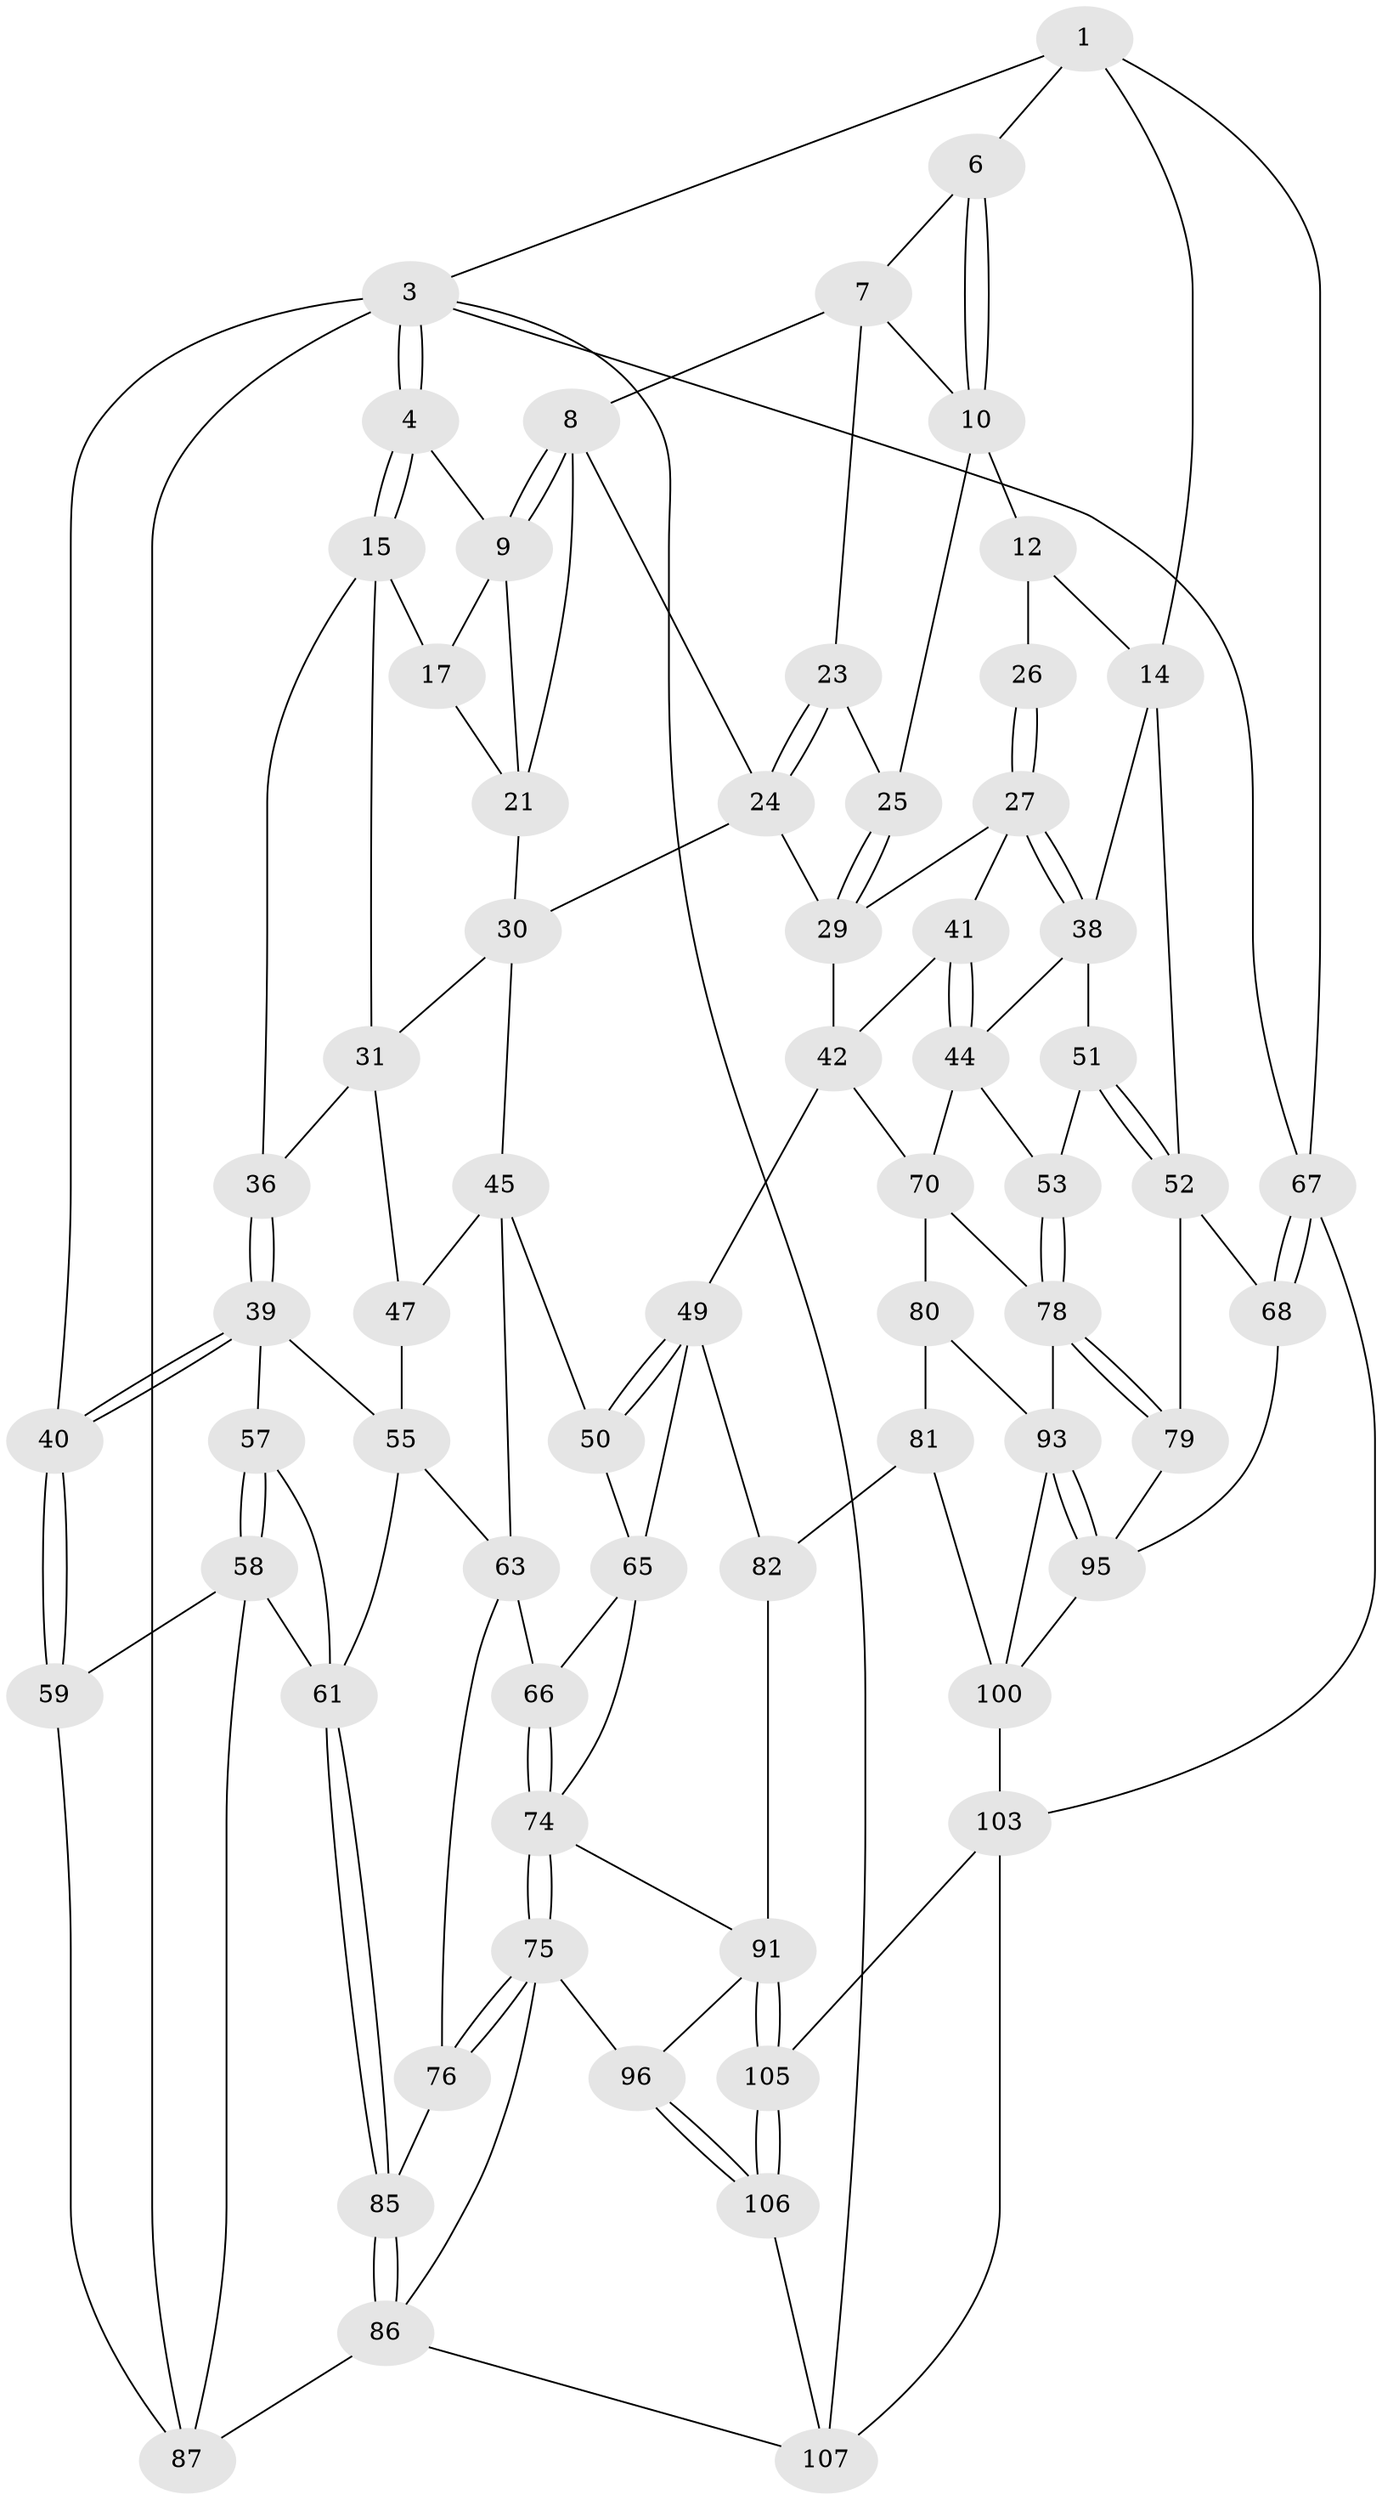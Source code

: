 // original degree distribution, {3: 0.01818181818181818, 5: 0.5454545454545454, 6: 0.20909090909090908, 4: 0.22727272727272727}
// Generated by graph-tools (version 1.1) at 2025/11/02/27/25 16:11:56]
// undirected, 66 vertices, 146 edges
graph export_dot {
graph [start="1"]
  node [color=gray90,style=filled];
  1 [pos="+0.6282284275733121+0",super="+2"];
  3 [pos="+0+0",super="+89"];
  4 [pos="+0+0",super="+5"];
  6 [pos="+0.6756043244300342+0"];
  7 [pos="+0.6167088679150734+0.0821554805667386",super="+19"];
  8 [pos="+0.5650792546402702+0.1043127142104147",super="+20"];
  9 [pos="+0.48646747799991336+0",super="+18"];
  10 [pos="+0.7497536688095165+0.08743332957603805",super="+11"];
  12 [pos="+0.7911430896008451+0.08519963122988816",super="+13"];
  14 [pos="+1+0",super="+37"];
  15 [pos="+0.13150519503932415+0.08956504067962481",super="+16"];
  17 [pos="+0.3070441943347533+0.08485850211846514"];
  21 [pos="+0.45385346879493793+0.0685204816482321",super="+22"];
  23 [pos="+0.5921197827867731+0.20027843785065572"];
  24 [pos="+0.563388832028579+0.22958346681297517",super="+32"];
  25 [pos="+0.746615281127615+0.12137469359319622"];
  26 [pos="+0.9162770886632723+0.19063340844719012"];
  27 [pos="+0.8819332380652674+0.269731169375408",super="+28"];
  29 [pos="+0.7656920808712876+0.237459069937641",super="+34"];
  30 [pos="+0.42381894264618625+0.2655738901796063",super="+33"];
  31 [pos="+0.38941167389173065+0.2700079982948386",super="+35"];
  36 [pos="+0.1384169214858353+0.20775483645948092"];
  38 [pos="+0.8986573415438515+0.2897829297133103",super="+43"];
  39 [pos="+0.011499647554024335+0.4015400587117743",super="+56"];
  40 [pos="+0+0.4309332217985488"];
  41 [pos="+0.718474795528159+0.4722033243395677"];
  42 [pos="+0.6962199548448121+0.46766522223963486",super="+48"];
  44 [pos="+0.7561228394067108+0.49756256461640114",super="+54"];
  45 [pos="+0.4808433018458497+0.4418747474076444",super="+46"];
  47 [pos="+0.253389116224738+0.41544210869476783"];
  49 [pos="+0.5755141676088422+0.5190298501667328",super="+72"];
  50 [pos="+0.4935041446614532+0.46157162363094145"];
  51 [pos="+0.9187130411167554+0.40619835996079445"];
  52 [pos="+1+0.49216027468260604",super="+69"];
  53 [pos="+0.9288015100226746+0.5511504177584126"];
  55 [pos="+0.21414191310972946+0.4352024454786395",super="+60"];
  57 [pos="+0.09701974839991981+0.5792301257964445"];
  58 [pos="+0.048945524967831236+0.5960433875033878",super="+84"];
  59 [pos="+0+0.5116965984239223"];
  61 [pos="+0.13071470699887072+0.5905551606551456",super="+62"];
  63 [pos="+0.3173361878401999+0.5112427296124044",super="+64"];
  65 [pos="+0.4051517987743724+0.5649362371527733",super="+73"];
  66 [pos="+0.38354518929779136+0.5671630343932583"];
  67 [pos="+1+1",super="+110"];
  68 [pos="+1+1",super="+108"];
  70 [pos="+0.7673620010428251+0.5988393972762865",super="+71"];
  74 [pos="+0.3603237536647661+0.6515896235584228",super="+77"];
  75 [pos="+0.26319075752970167+0.7016776902780602",super="+97"];
  76 [pos="+0.2540759007453043+0.677268776355324"];
  78 [pos="+1+0.6074489925077096",super="+83"];
  79 [pos="+1+0.6256237249945574"];
  80 [pos="+0.6864533892176471+0.7129124083734122"];
  81 [pos="+0.655362926643036+0.7174359269389734",super="+99"];
  82 [pos="+0.6012280634992425+0.700375503677287",super="+90"];
  85 [pos="+0.1469406438953993+0.6117759287014713"];
  86 [pos="+0.06402929101820025+0.8107703044925699",super="+98"];
  87 [pos="+0.06214023033260519+0.810458629789273",super="+88"];
  91 [pos="+0.48589890381603734+0.8290887202083772",super="+92"];
  93 [pos="+0.8415935349360522+0.7750701808609421",super="+94"];
  95 [pos="+0.8795579300113168+0.8104606252264343",super="+101"];
  96 [pos="+0.28483454550490855+0.7723442085744928"];
  100 [pos="+0.6743907571147799+0.9829740477836791",super="+102"];
  103 [pos="+0.6108050637572006+1",super="+104"];
  105 [pos="+0.42540459213948173+0.9993815609340053"];
  106 [pos="+0.3970353551934051+0.9638295164389685"];
  107 [pos="+0.09909066895037873+0.8611663454357449",super="+109"];
  1 -- 6;
  1 -- 3;
  1 -- 67;
  1 -- 14;
  3 -- 4;
  3 -- 4;
  3 -- 40;
  3 -- 67;
  3 -- 87;
  3 -- 107;
  4 -- 15;
  4 -- 15;
  4 -- 9;
  6 -- 7;
  6 -- 10;
  6 -- 10;
  7 -- 8;
  7 -- 10;
  7 -- 23;
  8 -- 9;
  8 -- 9;
  8 -- 24;
  8 -- 21;
  9 -- 17;
  9 -- 21;
  10 -- 25;
  10 -- 12;
  12 -- 26 [weight=2];
  12 -- 14;
  14 -- 38;
  14 -- 52;
  15 -- 36;
  15 -- 17;
  15 -- 31;
  17 -- 21;
  21 -- 30;
  23 -- 24;
  23 -- 24;
  23 -- 25;
  24 -- 29;
  24 -- 30;
  25 -- 29;
  25 -- 29;
  26 -- 27;
  26 -- 27;
  27 -- 38;
  27 -- 38;
  27 -- 41;
  27 -- 29;
  29 -- 42;
  30 -- 31;
  30 -- 45;
  31 -- 36;
  31 -- 47;
  36 -- 39;
  36 -- 39;
  38 -- 51;
  38 -- 44;
  39 -- 40;
  39 -- 40;
  39 -- 57;
  39 -- 55;
  40 -- 59;
  40 -- 59;
  41 -- 42;
  41 -- 44;
  41 -- 44;
  42 -- 49;
  42 -- 70;
  44 -- 53;
  44 -- 70;
  45 -- 50;
  45 -- 47;
  45 -- 63;
  47 -- 55;
  49 -- 50;
  49 -- 50;
  49 -- 82;
  49 -- 65;
  50 -- 65;
  51 -- 52;
  51 -- 52;
  51 -- 53;
  52 -- 68;
  52 -- 79;
  53 -- 78;
  53 -- 78;
  55 -- 61;
  55 -- 63;
  57 -- 58;
  57 -- 58;
  57 -- 61;
  58 -- 59;
  58 -- 61;
  58 -- 87;
  59 -- 87;
  61 -- 85;
  61 -- 85;
  63 -- 66;
  63 -- 76;
  65 -- 66;
  65 -- 74;
  66 -- 74;
  66 -- 74;
  67 -- 68 [weight=2];
  67 -- 68;
  67 -- 103;
  68 -- 95;
  70 -- 78;
  70 -- 80;
  74 -- 75;
  74 -- 75;
  74 -- 91;
  75 -- 76;
  75 -- 76;
  75 -- 96;
  75 -- 86;
  76 -- 85;
  78 -- 79;
  78 -- 79;
  78 -- 93;
  79 -- 95;
  80 -- 81;
  80 -- 93;
  81 -- 82 [weight=2];
  81 -- 100;
  82 -- 91;
  85 -- 86;
  85 -- 86;
  86 -- 87;
  86 -- 107;
  91 -- 105;
  91 -- 105;
  91 -- 96;
  93 -- 95;
  93 -- 95;
  93 -- 100;
  95 -- 100;
  96 -- 106;
  96 -- 106;
  100 -- 103;
  103 -- 105;
  103 -- 107;
  105 -- 106;
  105 -- 106;
  106 -- 107;
}
